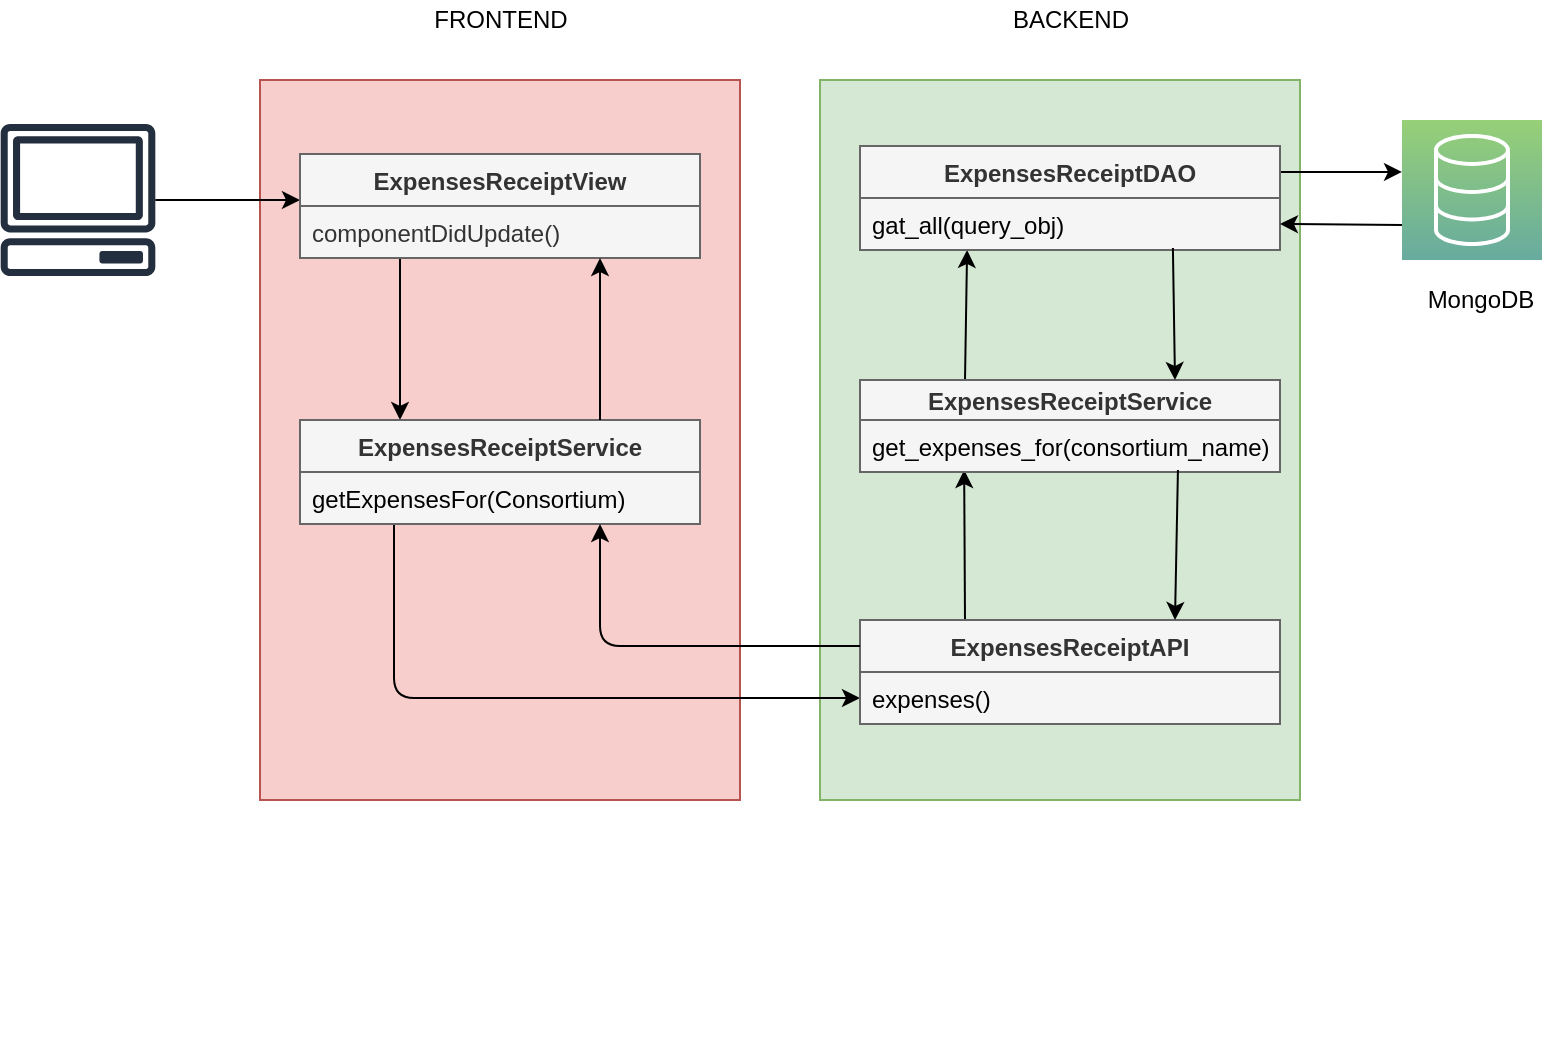 <mxfile version="14.6.6" type="github">
  <diagram id="jWDdXMHi5jamVcukwxKl" name="Page-1">
    <mxGraphModel dx="946" dy="514" grid="1" gridSize="10" guides="1" tooltips="1" connect="1" arrows="1" fold="1" page="1" pageScale="1" pageWidth="850" pageHeight="1100" math="0" shadow="0">
      <root>
        <mxCell id="0" />
        <mxCell id="1" parent="0" />
        <mxCell id="bGEuVlmBJp6FK9TfZbva-1" value="" style="rounded=0;whiteSpace=wrap;html=1;fillColor=#f8cecc;strokeColor=#b85450;" vertex="1" parent="1">
          <mxGeometry x="150" y="90" width="240" height="360" as="geometry" />
        </mxCell>
        <mxCell id="bGEuVlmBJp6FK9TfZbva-2" value="" style="rounded=0;whiteSpace=wrap;html=1;fillColor=#d5e8d4;strokeColor=#82b366;" vertex="1" parent="1">
          <mxGeometry x="430" y="90" width="240" height="360" as="geometry" />
        </mxCell>
        <mxCell id="bGEuVlmBJp6FK9TfZbva-10" value="" style="outlineConnect=0;fontColor=#232F3E;gradientColor=none;fillColor=#232F3E;strokeColor=none;dashed=0;verticalLabelPosition=bottom;verticalAlign=top;align=center;html=1;fontSize=12;fontStyle=0;aspect=fixed;pointerEvents=1;shape=mxgraph.aws4.client;" vertex="1" parent="1">
          <mxGeometry x="20" y="112" width="78" height="76" as="geometry" />
        </mxCell>
        <mxCell id="bGEuVlmBJp6FK9TfZbva-11" value="" style="points=[[0,0,0],[0.25,0,0],[0.5,0,0],[0.75,0,0],[1,0,0],[0,1,0],[0.25,1,0],[0.5,1,0],[0.75,1,0],[1,1,0],[0,0.25,0],[0,0.5,0],[0,0.75,0],[1,0.25,0],[1,0.5,0],[1,0.75,0]];outlineConnect=0;fontColor=#232F3E;gradientDirection=north;strokeColor=#ffffff;dashed=0;verticalLabelPosition=bottom;verticalAlign=top;align=center;html=1;fontSize=12;fontStyle=0;aspect=fixed;shape=mxgraph.aws4.resourceIcon;resIcon=mxgraph.aws4.database;gradientColor=#97D077;fillColor=#67AB9F;" vertex="1" parent="1">
          <mxGeometry x="721" y="110" width="70" height="70" as="geometry" />
        </mxCell>
        <mxCell id="bGEuVlmBJp6FK9TfZbva-12" value="MongoDB" style="text;html=1;align=center;verticalAlign=middle;resizable=0;points=[];autosize=1;strokeColor=none;" vertex="1" parent="1">
          <mxGeometry x="725" y="190" width="70" height="20" as="geometry" />
        </mxCell>
        <mxCell id="bGEuVlmBJp6FK9TfZbva-13" value="" style="endArrow=classic;html=1;entryX=0;entryY=0.5;entryDx=0;entryDy=0;" edge="1" parent="1" source="bGEuVlmBJp6FK9TfZbva-10">
          <mxGeometry width="50" height="50" relative="1" as="geometry">
            <mxPoint x="300" y="250" as="sourcePoint" />
            <mxPoint x="170" y="150" as="targetPoint" />
          </mxGeometry>
        </mxCell>
        <mxCell id="bGEuVlmBJp6FK9TfZbva-14" value="" style="endArrow=classic;html=1;entryX=0.25;entryY=0;entryDx=0;entryDy=0;exitX=0.25;exitY=1;exitDx=0;exitDy=0;" edge="1" parent="1" source="bGEuVlmBJp6FK9TfZbva-20" target="bGEuVlmBJp6FK9TfZbva-24">
          <mxGeometry width="50" height="50" relative="1" as="geometry">
            <mxPoint x="40" y="290" as="sourcePoint" />
            <mxPoint x="270" y="260" as="targetPoint" />
          </mxGeometry>
        </mxCell>
        <mxCell id="bGEuVlmBJp6FK9TfZbva-15" value="" style="endArrow=classic;html=1;entryX=0;entryY=0.5;entryDx=0;entryDy=0;exitX=0.235;exitY=0.962;exitDx=0;exitDy=0;exitPerimeter=0;" edge="1" parent="1" source="bGEuVlmBJp6FK9TfZbva-25" target="bGEuVlmBJp6FK9TfZbva-28">
          <mxGeometry width="50" height="50" relative="1" as="geometry">
            <mxPoint x="260" y="320" as="sourcePoint" />
            <mxPoint x="450" y="380" as="targetPoint" />
            <Array as="points">
              <mxPoint x="217" y="399" />
            </Array>
          </mxGeometry>
        </mxCell>
        <mxCell id="bGEuVlmBJp6FK9TfZbva-16" value="" style="endArrow=classic;html=1;entryX=0.248;entryY=0.962;entryDx=0;entryDy=0;exitX=0.25;exitY=0;exitDx=0;exitDy=0;entryPerimeter=0;" edge="1" parent="1" source="bGEuVlmBJp6FK9TfZbva-27" target="bGEuVlmBJp6FK9TfZbva-30">
          <mxGeometry width="50" height="50" relative="1" as="geometry">
            <mxPoint x="550" y="350" as="sourcePoint" />
            <mxPoint x="550" y="290" as="targetPoint" />
          </mxGeometry>
        </mxCell>
        <mxCell id="bGEuVlmBJp6FK9TfZbva-17" value="" style="endArrow=classic;html=1;entryX=0.255;entryY=1;entryDx=0;entryDy=0;exitX=0.25;exitY=0;exitDx=0;exitDy=0;entryPerimeter=0;" edge="1" parent="1" source="bGEuVlmBJp6FK9TfZbva-29" target="bGEuVlmBJp6FK9TfZbva-32">
          <mxGeometry width="50" height="50" relative="1" as="geometry">
            <mxPoint x="410" y="530" as="sourcePoint" />
            <mxPoint x="410" y="470" as="targetPoint" />
          </mxGeometry>
        </mxCell>
        <mxCell id="bGEuVlmBJp6FK9TfZbva-18" value="" style="endArrow=classic;html=1;entryX=0;entryY=0.371;entryDx=0;entryDy=0;entryPerimeter=0;exitX=1;exitY=0.25;exitDx=0;exitDy=0;" edge="1" parent="1" source="bGEuVlmBJp6FK9TfZbva-31" target="bGEuVlmBJp6FK9TfZbva-11">
          <mxGeometry width="50" height="50" relative="1" as="geometry">
            <mxPoint x="650" y="140" as="sourcePoint" />
            <mxPoint x="80" y="280" as="targetPoint" />
          </mxGeometry>
        </mxCell>
        <mxCell id="bGEuVlmBJp6FK9TfZbva-19" value="FRONTEND" style="text;html=1;align=center;verticalAlign=middle;resizable=0;points=[];autosize=1;strokeColor=none;" vertex="1" parent="1">
          <mxGeometry x="230" y="50" width="80" height="20" as="geometry" />
        </mxCell>
        <mxCell id="bGEuVlmBJp6FK9TfZbva-20" value="ExpensesReceiptView" style="swimlane;fontStyle=1;childLayout=stackLayout;horizontal=1;startSize=26;horizontalStack=0;resizeParent=1;resizeParentMax=0;resizeLast=0;collapsible=1;marginBottom=0;fillColor=#f5f5f5;strokeColor=#666666;fontColor=#333333;" vertex="1" parent="1">
          <mxGeometry x="170" y="127" width="200" height="52" as="geometry" />
        </mxCell>
        <mxCell id="bGEuVlmBJp6FK9TfZbva-21" value="componentDidUpdate()" style="text;align=left;verticalAlign=top;spacingLeft=4;spacingRight=4;overflow=hidden;rotatable=0;points=[[0,0.5],[1,0.5]];portConstraint=eastwest;fillColor=#f5f5f5;strokeColor=#666666;fontColor=#333333;" vertex="1" parent="bGEuVlmBJp6FK9TfZbva-20">
          <mxGeometry y="26" width="200" height="26" as="geometry" />
        </mxCell>
        <mxCell id="bGEuVlmBJp6FK9TfZbva-24" value="ExpensesReceiptService" style="swimlane;fontStyle=1;childLayout=stackLayout;horizontal=1;startSize=26;horizontalStack=0;resizeParent=1;resizeParentMax=0;resizeLast=0;collapsible=1;marginBottom=0;fillColor=#f5f5f5;strokeColor=#666666;fontColor=#333333;" vertex="1" parent="1">
          <mxGeometry x="170" y="260" width="200" height="52" as="geometry" />
        </mxCell>
        <mxCell id="bGEuVlmBJp6FK9TfZbva-25" value="getExpensesFor(Consortium)" style="text;align=left;verticalAlign=top;spacingLeft=4;spacingRight=4;overflow=hidden;rotatable=0;points=[[0,0.5],[1,0.5]];portConstraint=eastwest;fillColor=#f5f5f5;strokeColor=#666666;" vertex="1" parent="bGEuVlmBJp6FK9TfZbva-24">
          <mxGeometry y="26" width="200" height="26" as="geometry" />
        </mxCell>
        <mxCell id="bGEuVlmBJp6FK9TfZbva-26" value="&lt;pre style=&quot;background-color: #2b2b2b ; color: #a9b7c6 ; font-family: &amp;#34;jetbrains mono&amp;#34; , monospace ; font-size: 9.8pt&quot;&gt;&lt;br&gt;&lt;/pre&gt;" style="text;whiteSpace=wrap;html=1;fontColor=none;" vertex="1" parent="1">
          <mxGeometry x="480" y="510" width="90" height="60" as="geometry" />
        </mxCell>
        <mxCell id="bGEuVlmBJp6FK9TfZbva-27" value="ExpensesReceiptAPI" style="swimlane;fontStyle=1;childLayout=stackLayout;horizontal=1;startSize=26;horizontalStack=0;resizeParent=1;resizeParentMax=0;resizeLast=0;collapsible=1;marginBottom=0;fillColor=#f5f5f5;strokeColor=#666666;fontColor=#333333;" vertex="1" parent="1">
          <mxGeometry x="450" y="360" width="210" height="52" as="geometry" />
        </mxCell>
        <mxCell id="bGEuVlmBJp6FK9TfZbva-28" value="expenses()" style="text;align=left;verticalAlign=top;spacingLeft=4;spacingRight=4;overflow=hidden;rotatable=0;points=[[0,0.5],[1,0.5]];portConstraint=eastwest;fillColor=#f5f5f5;strokeColor=#666666;" vertex="1" parent="bGEuVlmBJp6FK9TfZbva-27">
          <mxGeometry y="26" width="210" height="26" as="geometry" />
        </mxCell>
        <mxCell id="bGEuVlmBJp6FK9TfZbva-29" value="ExpensesReceiptService" style="swimlane;fontStyle=1;childLayout=stackLayout;horizontal=1;startSize=20;horizontalStack=0;resizeParent=1;resizeParentMax=0;resizeLast=0;collapsible=1;marginBottom=0;fillColor=#f5f5f5;strokeColor=#666666;fontColor=#333333;" vertex="1" parent="1">
          <mxGeometry x="450" y="240" width="210" height="46" as="geometry" />
        </mxCell>
        <mxCell id="bGEuVlmBJp6FK9TfZbva-30" value="get_expenses_for(consortium_name)" style="text;align=left;verticalAlign=top;spacingLeft=4;spacingRight=4;overflow=hidden;rotatable=0;points=[[0,0.5],[1,0.5]];portConstraint=eastwest;fillColor=#f5f5f5;strokeColor=#666666;" vertex="1" parent="bGEuVlmBJp6FK9TfZbva-29">
          <mxGeometry y="20" width="210" height="26" as="geometry" />
        </mxCell>
        <mxCell id="bGEuVlmBJp6FK9TfZbva-31" value="ExpensesReceiptDAO" style="swimlane;fontStyle=1;childLayout=stackLayout;horizontal=1;startSize=26;horizontalStack=0;resizeParent=1;resizeParentMax=0;resizeLast=0;collapsible=1;marginBottom=0;fillColor=#f5f5f5;strokeColor=#666666;fontColor=#333333;" vertex="1" parent="1">
          <mxGeometry x="450" y="123" width="210" height="52" as="geometry" />
        </mxCell>
        <mxCell id="bGEuVlmBJp6FK9TfZbva-32" value="gat_all(query_obj)" style="text;align=left;verticalAlign=top;spacingLeft=4;spacingRight=4;overflow=hidden;rotatable=0;points=[[0,0.5],[1,0.5]];portConstraint=eastwest;fillColor=#f5f5f5;strokeColor=#666666;" vertex="1" parent="bGEuVlmBJp6FK9TfZbva-31">
          <mxGeometry y="26" width="210" height="26" as="geometry" />
        </mxCell>
        <mxCell id="bGEuVlmBJp6FK9TfZbva-33" value="" style="endArrow=classic;html=1;entryX=1;entryY=0.75;entryDx=0;entryDy=0;exitX=0;exitY=0.75;exitDx=0;exitDy=0;exitPerimeter=0;" edge="1" parent="1" source="bGEuVlmBJp6FK9TfZbva-11" target="bGEuVlmBJp6FK9TfZbva-31">
          <mxGeometry width="50" height="50" relative="1" as="geometry">
            <mxPoint x="720" y="310" as="sourcePoint" />
            <mxPoint x="731" y="139.5" as="targetPoint" />
          </mxGeometry>
        </mxCell>
        <mxCell id="bGEuVlmBJp6FK9TfZbva-35" value="" style="endArrow=classic;html=1;entryX=0.75;entryY=0;entryDx=0;entryDy=0;exitX=0.745;exitY=0.962;exitDx=0;exitDy=0;exitPerimeter=0;" edge="1" parent="1" source="bGEuVlmBJp6FK9TfZbva-32" target="bGEuVlmBJp6FK9TfZbva-29">
          <mxGeometry width="50" height="50" relative="1" as="geometry">
            <mxPoint x="512.5" y="250" as="sourcePoint" />
            <mxPoint x="516" y="185" as="targetPoint" />
          </mxGeometry>
        </mxCell>
        <mxCell id="bGEuVlmBJp6FK9TfZbva-36" value="" style="endArrow=classic;html=1;entryX=0.75;entryY=0;entryDx=0;entryDy=0;exitX=0.757;exitY=0.962;exitDx=0;exitDy=0;exitPerimeter=0;" edge="1" parent="1" source="bGEuVlmBJp6FK9TfZbva-30" target="bGEuVlmBJp6FK9TfZbva-27">
          <mxGeometry width="50" height="50" relative="1" as="geometry">
            <mxPoint x="605" y="300" as="sourcePoint" />
            <mxPoint x="617.5" y="250" as="targetPoint" />
          </mxGeometry>
        </mxCell>
        <mxCell id="bGEuVlmBJp6FK9TfZbva-37" value="" style="endArrow=classic;html=1;entryX=0.75;entryY=1;entryDx=0;entryDy=0;exitX=0;exitY=0.25;exitDx=0;exitDy=0;" edge="1" parent="1" source="bGEuVlmBJp6FK9TfZbva-27" target="bGEuVlmBJp6FK9TfZbva-24">
          <mxGeometry width="50" height="50" relative="1" as="geometry">
            <mxPoint x="615" y="310" as="sourcePoint" />
            <mxPoint x="615" y="370" as="targetPoint" />
            <Array as="points">
              <mxPoint x="320" y="373" />
            </Array>
          </mxGeometry>
        </mxCell>
        <mxCell id="bGEuVlmBJp6FK9TfZbva-38" value="" style="endArrow=classic;html=1;exitX=0.75;exitY=0;exitDx=0;exitDy=0;entryX=0.75;entryY=1;entryDx=0;entryDy=0;" edge="1" parent="1" source="bGEuVlmBJp6FK9TfZbva-24" target="bGEuVlmBJp6FK9TfZbva-20">
          <mxGeometry width="50" height="50" relative="1" as="geometry">
            <mxPoint x="90" y="270" as="sourcePoint" />
            <mxPoint x="230" y="270" as="targetPoint" />
          </mxGeometry>
        </mxCell>
        <mxCell id="bGEuVlmBJp6FK9TfZbva-39" value="BACKEND" style="text;html=1;align=center;verticalAlign=middle;resizable=0;points=[];autosize=1;strokeColor=none;fontColor=none;" vertex="1" parent="1">
          <mxGeometry x="520" y="50" width="70" height="20" as="geometry" />
        </mxCell>
      </root>
    </mxGraphModel>
  </diagram>
</mxfile>
